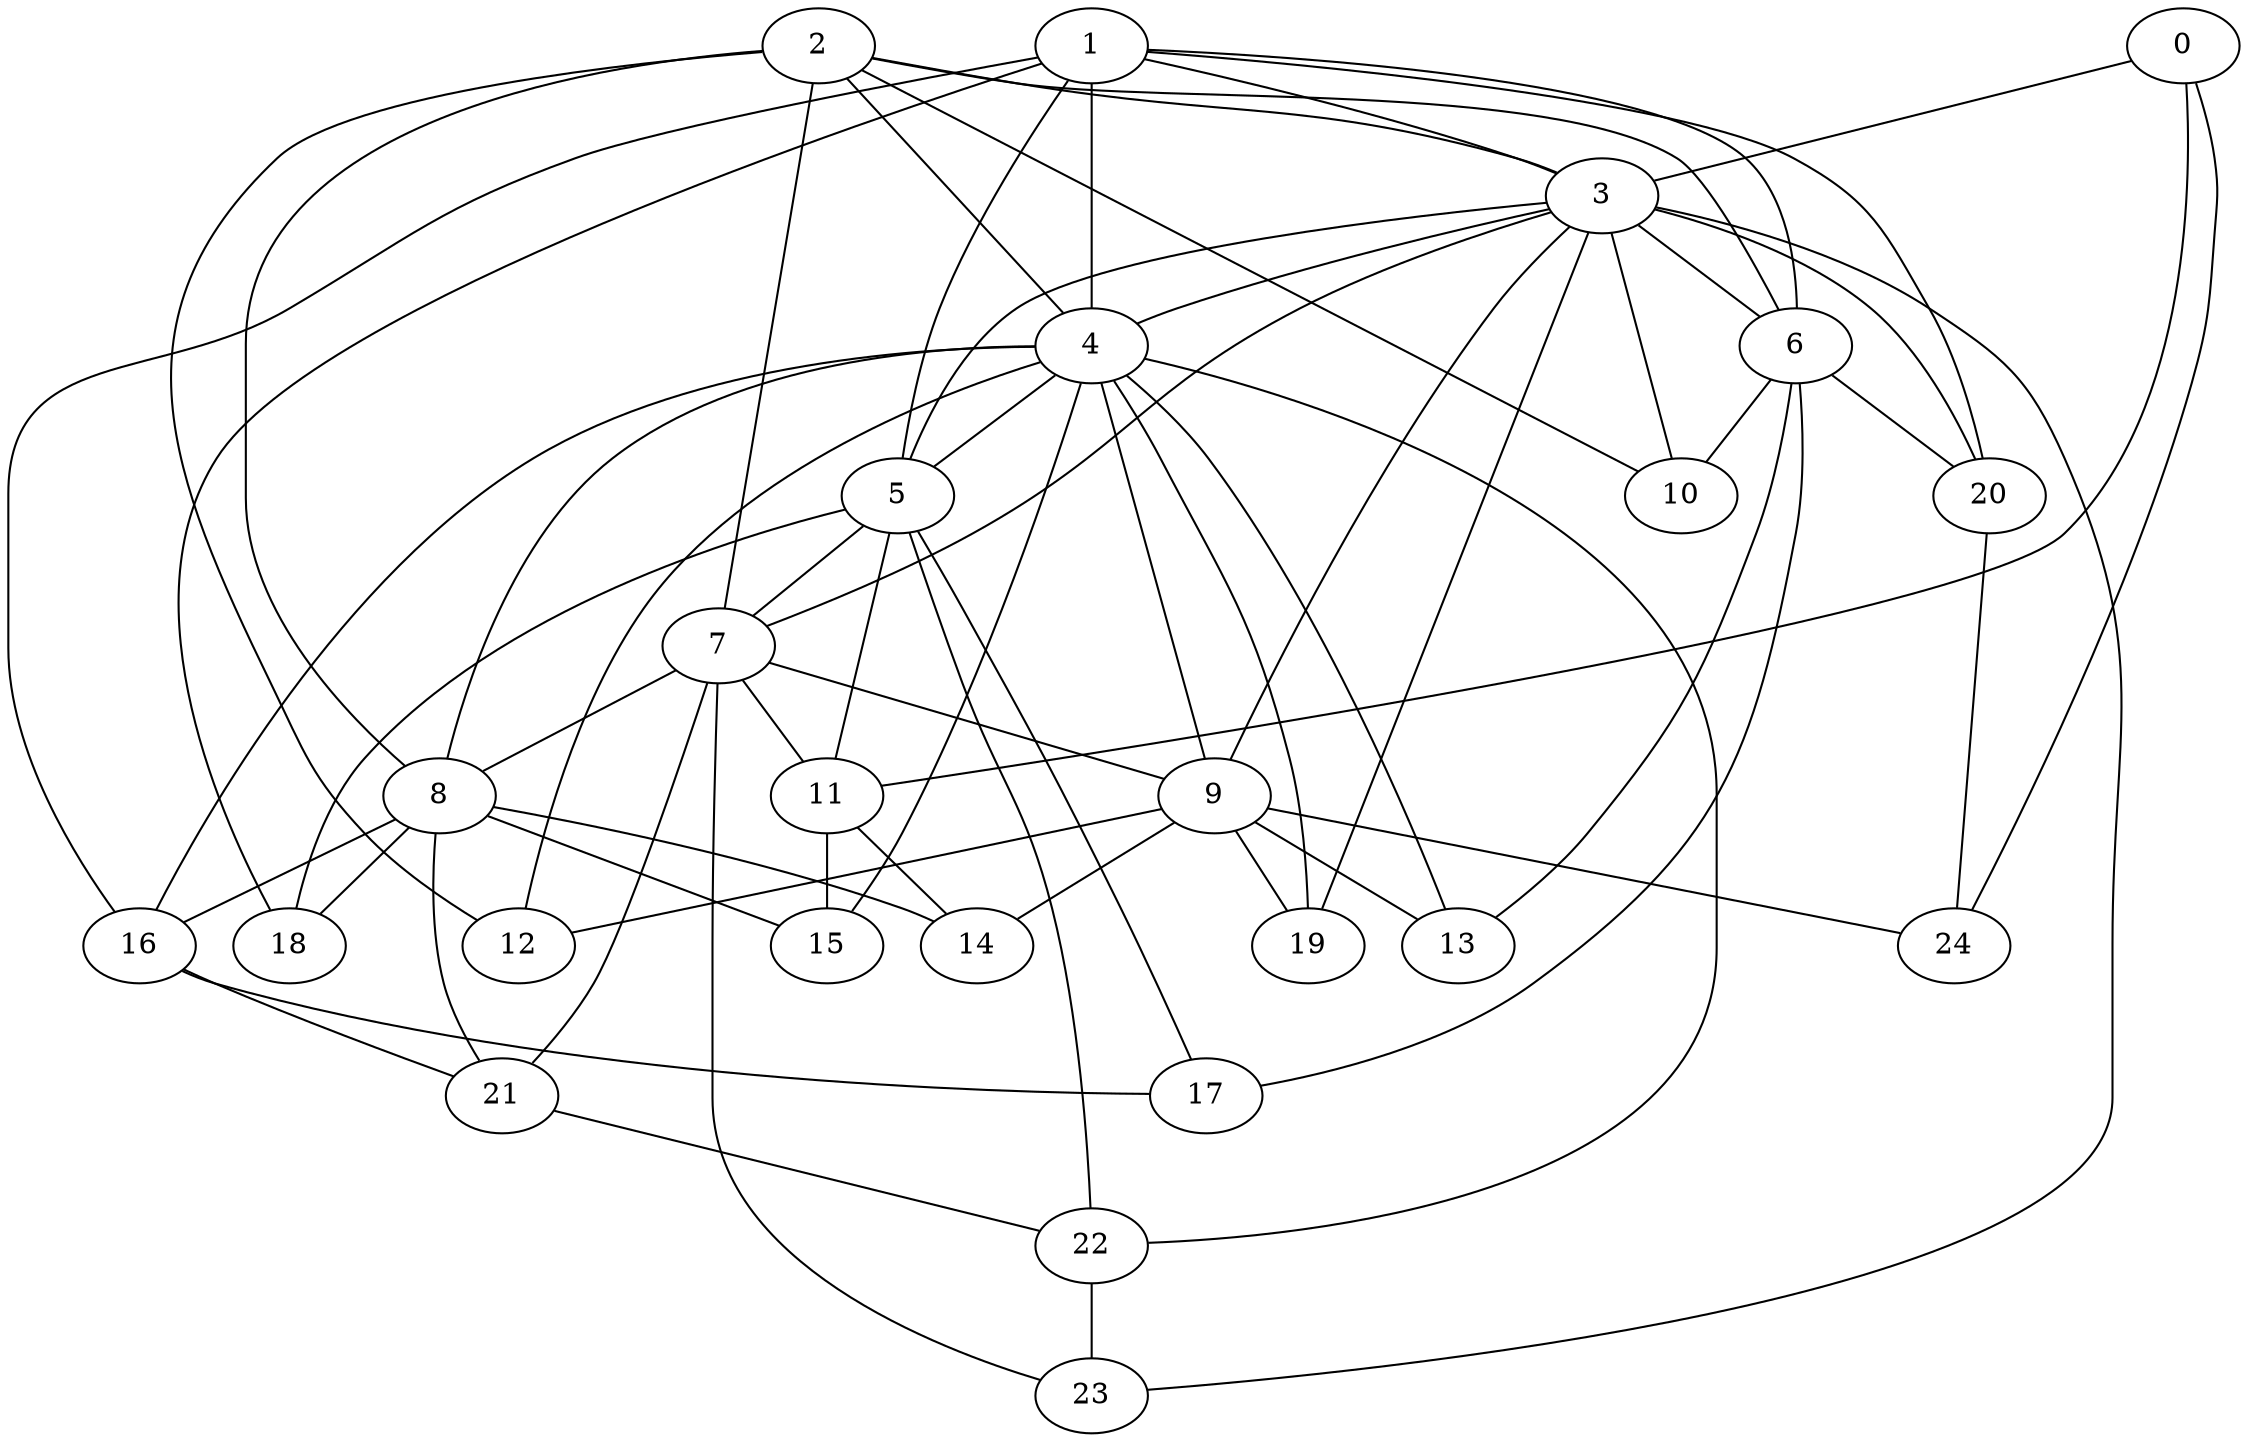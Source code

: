 strict graph "barabasi_albert_graph(25,3)" {
0;
1;
2;
3;
4;
5;
6;
7;
8;
9;
10;
11;
12;
13;
14;
15;
16;
17;
18;
19;
20;
21;
22;
23;
24;
0 -- 11  [is_available=True, prob="1.0"];
0 -- 24  [is_available=True, prob="0.823302858808"];
0 -- 3  [is_available=True, prob="0.520201377222"];
1 -- 3  [is_available=True, prob="0.938845137232"];
1 -- 4  [is_available=True, prob="0.937468872018"];
1 -- 5  [is_available=True, prob="0.68480588939"];
1 -- 6  [is_available=True, prob="0.702924828882"];
1 -- 16  [is_available=True, prob="0.917302697201"];
1 -- 18  [is_available=True, prob="0.485188592813"];
1 -- 20  [is_available=True, prob="1.0"];
2 -- 3  [is_available=True, prob="0.967929513396"];
2 -- 4  [is_available=True, prob="0.061541713112"];
2 -- 6  [is_available=True, prob="0.0458142223199"];
2 -- 7  [is_available=True, prob="1.0"];
2 -- 8  [is_available=True, prob="0.180524551879"];
2 -- 10  [is_available=True, prob="0.325836034397"];
2 -- 12  [is_available=True, prob="0.199919692176"];
3 -- 4  [is_available=True, prob="1.0"];
3 -- 5  [is_available=True, prob="1.0"];
3 -- 6  [is_available=True, prob="0.921379656222"];
3 -- 7  [is_available=True, prob="0.227509504192"];
3 -- 9  [is_available=True, prob="0.354707337473"];
3 -- 10  [is_available=True, prob="0.207046997446"];
3 -- 19  [is_available=True, prob="0.777447259442"];
3 -- 20  [is_available=True, prob="0.091228139467"];
3 -- 23  [is_available=True, prob="0.0472588015968"];
4 -- 5  [is_available=True, prob="0.348966151201"];
4 -- 8  [is_available=True, prob="0.215382264639"];
4 -- 9  [is_available=True, prob="0.459281578837"];
4 -- 12  [is_available=True, prob="0.984111186783"];
4 -- 13  [is_available=True, prob="0.175835434753"];
4 -- 15  [is_available=True, prob="1.0"];
4 -- 16  [is_available=True, prob="0.724488891316"];
4 -- 19  [is_available=True, prob="1.0"];
4 -- 22  [is_available=True, prob="0.497999245901"];
5 -- 7  [is_available=True, prob="1.0"];
5 -- 11  [is_available=True, prob="1.0"];
5 -- 17  [is_available=True, prob="0.852648493154"];
5 -- 18  [is_available=True, prob="0.245031827089"];
5 -- 22  [is_available=True, prob="0.688445257926"];
6 -- 10  [is_available=True, prob="0.397463185411"];
6 -- 13  [is_available=True, prob="0.630883606765"];
6 -- 17  [is_available=True, prob="1.0"];
6 -- 20  [is_available=True, prob="1.0"];
7 -- 8  [is_available=True, prob="0.409453820852"];
7 -- 9  [is_available=True, prob="0.207631498284"];
7 -- 11  [is_available=True, prob="0.962591038253"];
7 -- 21  [is_available=True, prob="0.93059036521"];
7 -- 23  [is_available=True, prob="1.0"];
8 -- 14  [is_available=True, prob="0.420588842501"];
8 -- 15  [is_available=True, prob="0.04267863964"];
8 -- 16  [is_available=True, prob="1.0"];
8 -- 18  [is_available=True, prob="0.591639897299"];
8 -- 21  [is_available=True, prob="0.996138299025"];
9 -- 12  [is_available=True, prob="0.245413894206"];
9 -- 13  [is_available=True, prob="0.0190411782277"];
9 -- 14  [is_available=True, prob="0.198838180645"];
9 -- 19  [is_available=True, prob="0.790243536099"];
9 -- 24  [is_available=True, prob="0.952690837897"];
11 -- 15  [is_available=True, prob="0.600324749823"];
11 -- 14  [is_available=True, prob="0.649003852083"];
16 -- 21  [is_available=True, prob="0.0548462746164"];
16 -- 17  [is_available=True, prob="1.0"];
20 -- 24  [is_available=True, prob="0.740498187759"];
21 -- 22  [is_available=True, prob="1.0"];
22 -- 23  [is_available=True, prob="0.940907129837"];
}
